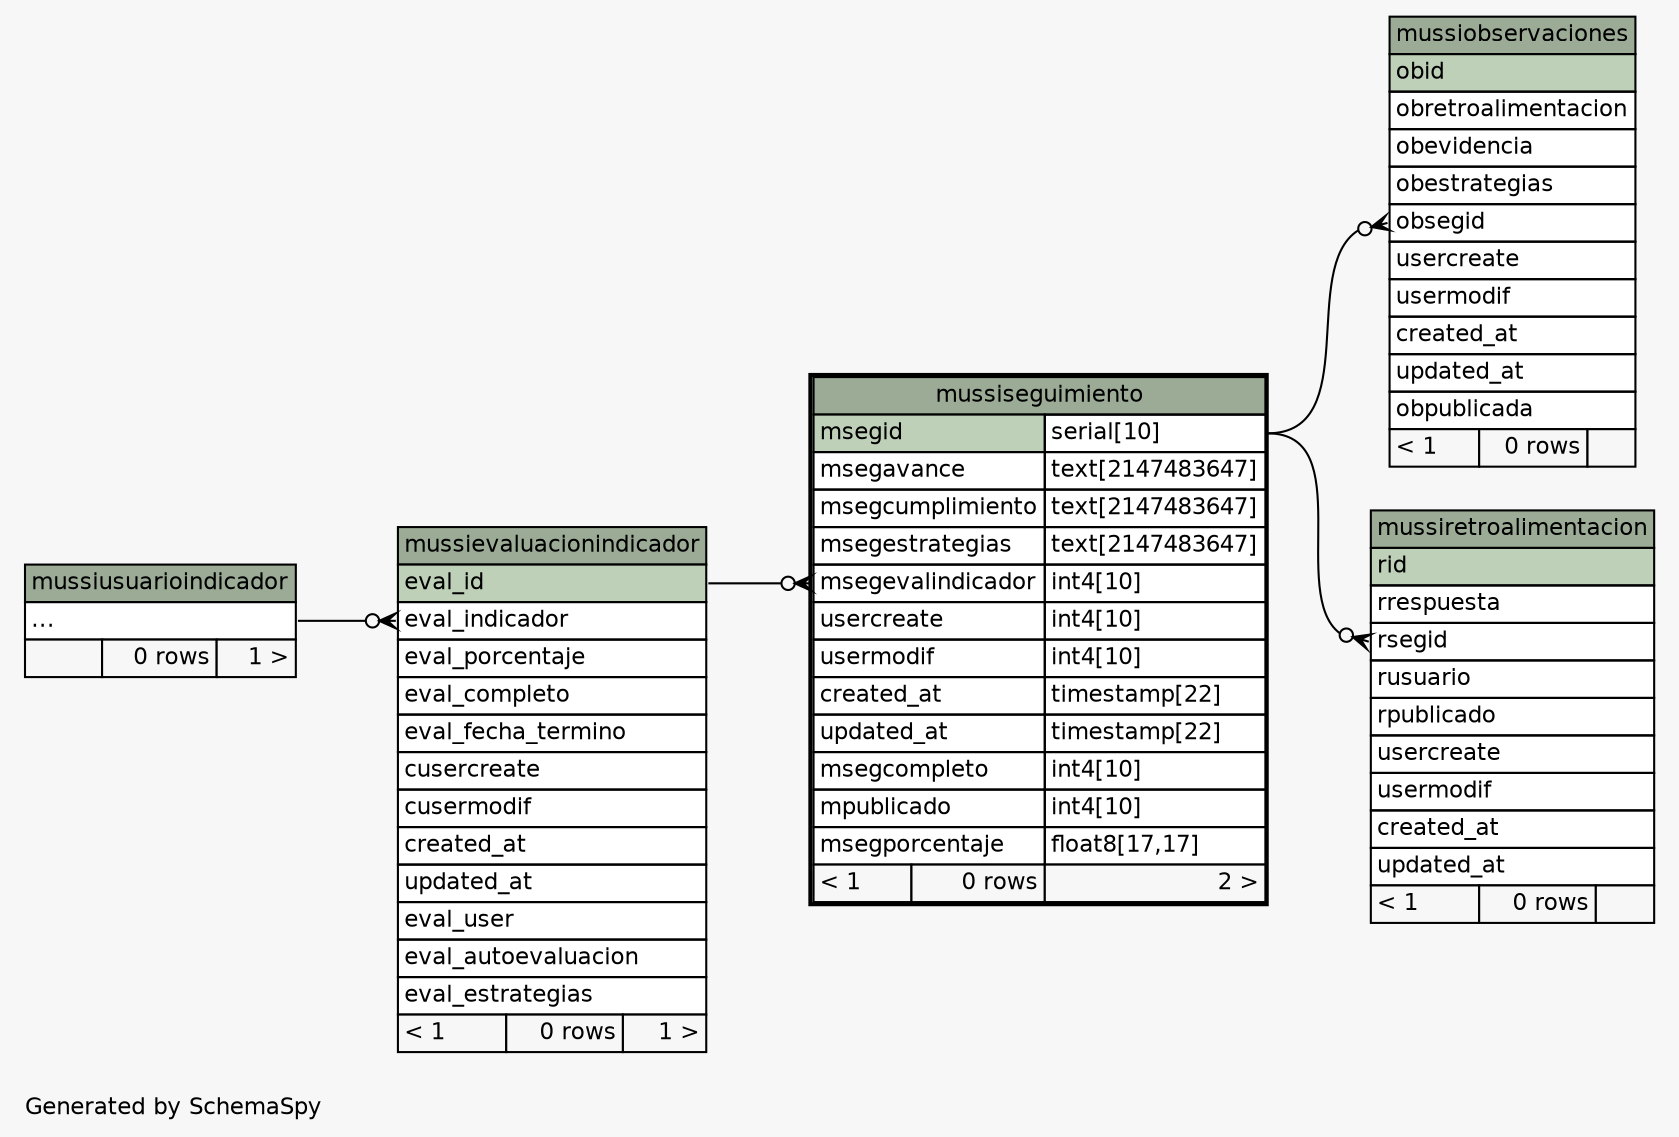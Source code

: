 // dot 2.38.0 on Mac OS X 10.11.1
// SchemaSpy rev 590
digraph "twoDegreesRelationshipsDiagram" {
  graph [
    rankdir="RL"
    bgcolor="#f7f7f7"
    label="\nGenerated by SchemaSpy"
    labeljust="l"
    nodesep="0.18"
    ranksep="0.46"
    fontname="Helvetica"
    fontsize="11"
  ];
  node [
    fontname="Helvetica"
    fontsize="11"
    shape="plaintext"
  ];
  edge [
    arrowsize="0.8"
  ];
  "mussievaluacionindicador":"eval_indicador":w -> "mussiusuarioindicador":"elipses":e [arrowhead=none dir=back arrowtail=crowodot];
  "mussiobservaciones":"obsegid":w -> "mussiseguimiento":"msegid.type":e [arrowhead=none dir=back arrowtail=crowodot];
  "mussiretroalimentacion":"rsegid":w -> "mussiseguimiento":"msegid.type":e [arrowhead=none dir=back arrowtail=crowodot];
  "mussiseguimiento":"msegevalindicador":w -> "mussievaluacionindicador":"eval_id":e [arrowhead=none dir=back arrowtail=crowodot];
  "mussievaluacionindicador" [
    label=<
    <TABLE BORDER="0" CELLBORDER="1" CELLSPACING="0" BGCOLOR="#ffffff">
      <TR><TD COLSPAN="3" BGCOLOR="#9bab96" ALIGN="CENTER">mussievaluacionindicador</TD></TR>
      <TR><TD PORT="eval_id" COLSPAN="3" BGCOLOR="#bed1b8" ALIGN="LEFT">eval_id</TD></TR>
      <TR><TD PORT="eval_indicador" COLSPAN="3" ALIGN="LEFT">eval_indicador</TD></TR>
      <TR><TD PORT="eval_porcentaje" COLSPAN="3" ALIGN="LEFT">eval_porcentaje</TD></TR>
      <TR><TD PORT="eval_completo" COLSPAN="3" ALIGN="LEFT">eval_completo</TD></TR>
      <TR><TD PORT="eval_fecha_termino" COLSPAN="3" ALIGN="LEFT">eval_fecha_termino</TD></TR>
      <TR><TD PORT="cusercreate" COLSPAN="3" ALIGN="LEFT">cusercreate</TD></TR>
      <TR><TD PORT="cusermodif" COLSPAN="3" ALIGN="LEFT">cusermodif</TD></TR>
      <TR><TD PORT="created_at" COLSPAN="3" ALIGN="LEFT">created_at</TD></TR>
      <TR><TD PORT="updated_at" COLSPAN="3" ALIGN="LEFT">updated_at</TD></TR>
      <TR><TD PORT="eval_user" COLSPAN="3" ALIGN="LEFT">eval_user</TD></TR>
      <TR><TD PORT="eval_autoevaluacion" COLSPAN="3" ALIGN="LEFT">eval_autoevaluacion</TD></TR>
      <TR><TD PORT="eval_estrategias" COLSPAN="3" ALIGN="LEFT">eval_estrategias</TD></TR>
      <TR><TD ALIGN="LEFT" BGCOLOR="#f7f7f7">&lt; 1</TD><TD ALIGN="RIGHT" BGCOLOR="#f7f7f7">0 rows</TD><TD ALIGN="RIGHT" BGCOLOR="#f7f7f7">1 &gt;</TD></TR>
    </TABLE>>
    URL="mussievaluacionindicador.html"
    tooltip="mussievaluacionindicador"
  ];
  "mussiobservaciones" [
    label=<
    <TABLE BORDER="0" CELLBORDER="1" CELLSPACING="0" BGCOLOR="#ffffff">
      <TR><TD COLSPAN="3" BGCOLOR="#9bab96" ALIGN="CENTER">mussiobservaciones</TD></TR>
      <TR><TD PORT="obid" COLSPAN="3" BGCOLOR="#bed1b8" ALIGN="LEFT">obid</TD></TR>
      <TR><TD PORT="obretroalimentacion" COLSPAN="3" ALIGN="LEFT">obretroalimentacion</TD></TR>
      <TR><TD PORT="obevidencia" COLSPAN="3" ALIGN="LEFT">obevidencia</TD></TR>
      <TR><TD PORT="obestrategias" COLSPAN="3" ALIGN="LEFT">obestrategias</TD></TR>
      <TR><TD PORT="obsegid" COLSPAN="3" ALIGN="LEFT">obsegid</TD></TR>
      <TR><TD PORT="usercreate" COLSPAN="3" ALIGN="LEFT">usercreate</TD></TR>
      <TR><TD PORT="usermodif" COLSPAN="3" ALIGN="LEFT">usermodif</TD></TR>
      <TR><TD PORT="created_at" COLSPAN="3" ALIGN="LEFT">created_at</TD></TR>
      <TR><TD PORT="updated_at" COLSPAN="3" ALIGN="LEFT">updated_at</TD></TR>
      <TR><TD PORT="obpublicada" COLSPAN="3" ALIGN="LEFT">obpublicada</TD></TR>
      <TR><TD ALIGN="LEFT" BGCOLOR="#f7f7f7">&lt; 1</TD><TD ALIGN="RIGHT" BGCOLOR="#f7f7f7">0 rows</TD><TD ALIGN="RIGHT" BGCOLOR="#f7f7f7">  </TD></TR>
    </TABLE>>
    URL="mussiobservaciones.html"
    tooltip="mussiobservaciones"
  ];
  "mussiretroalimentacion" [
    label=<
    <TABLE BORDER="0" CELLBORDER="1" CELLSPACING="0" BGCOLOR="#ffffff">
      <TR><TD COLSPAN="3" BGCOLOR="#9bab96" ALIGN="CENTER">mussiretroalimentacion</TD></TR>
      <TR><TD PORT="rid" COLSPAN="3" BGCOLOR="#bed1b8" ALIGN="LEFT">rid</TD></TR>
      <TR><TD PORT="rrespuesta" COLSPAN="3" ALIGN="LEFT">rrespuesta</TD></TR>
      <TR><TD PORT="rsegid" COLSPAN="3" ALIGN="LEFT">rsegid</TD></TR>
      <TR><TD PORT="rusuario" COLSPAN="3" ALIGN="LEFT">rusuario</TD></TR>
      <TR><TD PORT="rpublicado" COLSPAN="3" ALIGN="LEFT">rpublicado</TD></TR>
      <TR><TD PORT="usercreate" COLSPAN="3" ALIGN="LEFT">usercreate</TD></TR>
      <TR><TD PORT="usermodif" COLSPAN="3" ALIGN="LEFT">usermodif</TD></TR>
      <TR><TD PORT="created_at" COLSPAN="3" ALIGN="LEFT">created_at</TD></TR>
      <TR><TD PORT="updated_at" COLSPAN="3" ALIGN="LEFT">updated_at</TD></TR>
      <TR><TD ALIGN="LEFT" BGCOLOR="#f7f7f7">&lt; 1</TD><TD ALIGN="RIGHT" BGCOLOR="#f7f7f7">0 rows</TD><TD ALIGN="RIGHT" BGCOLOR="#f7f7f7">  </TD></TR>
    </TABLE>>
    URL="mussiretroalimentacion.html"
    tooltip="mussiretroalimentacion"
  ];
  "mussiseguimiento" [
    label=<
    <TABLE BORDER="2" CELLBORDER="1" CELLSPACING="0" BGCOLOR="#ffffff">
      <TR><TD COLSPAN="3" BGCOLOR="#9bab96" ALIGN="CENTER">mussiseguimiento</TD></TR>
      <TR><TD PORT="msegid" COLSPAN="2" BGCOLOR="#bed1b8" ALIGN="LEFT">msegid</TD><TD PORT="msegid.type" ALIGN="LEFT">serial[10]</TD></TR>
      <TR><TD PORT="msegavance" COLSPAN="2" ALIGN="LEFT">msegavance</TD><TD PORT="msegavance.type" ALIGN="LEFT">text[2147483647]</TD></TR>
      <TR><TD PORT="msegcumplimiento" COLSPAN="2" ALIGN="LEFT">msegcumplimiento</TD><TD PORT="msegcumplimiento.type" ALIGN="LEFT">text[2147483647]</TD></TR>
      <TR><TD PORT="msegestrategias" COLSPAN="2" ALIGN="LEFT">msegestrategias</TD><TD PORT="msegestrategias.type" ALIGN="LEFT">text[2147483647]</TD></TR>
      <TR><TD PORT="msegevalindicador" COLSPAN="2" ALIGN="LEFT">msegevalindicador</TD><TD PORT="msegevalindicador.type" ALIGN="LEFT">int4[10]</TD></TR>
      <TR><TD PORT="usercreate" COLSPAN="2" ALIGN="LEFT">usercreate</TD><TD PORT="usercreate.type" ALIGN="LEFT">int4[10]</TD></TR>
      <TR><TD PORT="usermodif" COLSPAN="2" ALIGN="LEFT">usermodif</TD><TD PORT="usermodif.type" ALIGN="LEFT">int4[10]</TD></TR>
      <TR><TD PORT="created_at" COLSPAN="2" ALIGN="LEFT">created_at</TD><TD PORT="created_at.type" ALIGN="LEFT">timestamp[22]</TD></TR>
      <TR><TD PORT="updated_at" COLSPAN="2" ALIGN="LEFT">updated_at</TD><TD PORT="updated_at.type" ALIGN="LEFT">timestamp[22]</TD></TR>
      <TR><TD PORT="msegcompleto" COLSPAN="2" ALIGN="LEFT">msegcompleto</TD><TD PORT="msegcompleto.type" ALIGN="LEFT">int4[10]</TD></TR>
      <TR><TD PORT="mpublicado" COLSPAN="2" ALIGN="LEFT">mpublicado</TD><TD PORT="mpublicado.type" ALIGN="LEFT">int4[10]</TD></TR>
      <TR><TD PORT="msegporcentaje" COLSPAN="2" ALIGN="LEFT">msegporcentaje</TD><TD PORT="msegporcentaje.type" ALIGN="LEFT">float8[17,17]</TD></TR>
      <TR><TD ALIGN="LEFT" BGCOLOR="#f7f7f7">&lt; 1</TD><TD ALIGN="RIGHT" BGCOLOR="#f7f7f7">0 rows</TD><TD ALIGN="RIGHT" BGCOLOR="#f7f7f7">2 &gt;</TD></TR>
    </TABLE>>
    URL="mussiseguimiento.html"
    tooltip="mussiseguimiento"
  ];
  "mussiusuarioindicador" [
    label=<
    <TABLE BORDER="0" CELLBORDER="1" CELLSPACING="0" BGCOLOR="#ffffff">
      <TR><TD COLSPAN="3" BGCOLOR="#9bab96" ALIGN="CENTER">mussiusuarioindicador</TD></TR>
      <TR><TD PORT="elipses" COLSPAN="3" ALIGN="LEFT">...</TD></TR>
      <TR><TD ALIGN="LEFT" BGCOLOR="#f7f7f7">  </TD><TD ALIGN="RIGHT" BGCOLOR="#f7f7f7">0 rows</TD><TD ALIGN="RIGHT" BGCOLOR="#f7f7f7">1 &gt;</TD></TR>
    </TABLE>>
    URL="mussiusuarioindicador.html"
    tooltip="mussiusuarioindicador"
  ];
}

